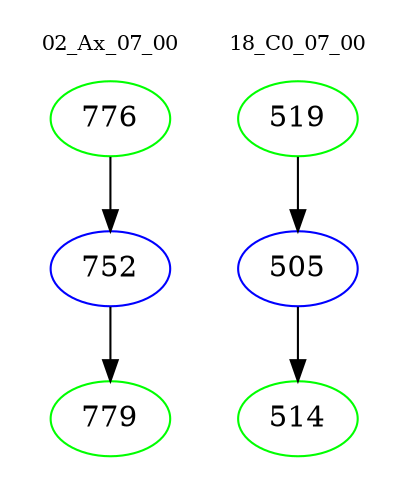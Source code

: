 digraph{
subgraph cluster_0 {
color = white
label = "02_Ax_07_00";
fontsize=10;
T0_776 [label="776", color="green"]
T0_776 -> T0_752 [color="black"]
T0_752 [label="752", color="blue"]
T0_752 -> T0_779 [color="black"]
T0_779 [label="779", color="green"]
}
subgraph cluster_1 {
color = white
label = "18_C0_07_00";
fontsize=10;
T1_519 [label="519", color="green"]
T1_519 -> T1_505 [color="black"]
T1_505 [label="505", color="blue"]
T1_505 -> T1_514 [color="black"]
T1_514 [label="514", color="green"]
}
}
